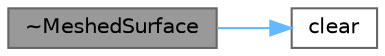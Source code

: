digraph "~MeshedSurface"
{
 // LATEX_PDF_SIZE
  bgcolor="transparent";
  edge [fontname=Helvetica,fontsize=10,labelfontname=Helvetica,labelfontsize=10];
  node [fontname=Helvetica,fontsize=10,shape=box,height=0.2,width=0.4];
  rankdir="LR";
  Node1 [id="Node000001",label="~MeshedSurface",height=0.2,width=0.4,color="gray40", fillcolor="grey60", style="filled", fontcolor="black",tooltip=" "];
  Node1 -> Node2 [id="edge1_Node000001_Node000002",color="steelblue1",style="solid",tooltip=" "];
  Node2 [id="Node000002",label="clear",height=0.2,width=0.4,color="grey40", fillcolor="white", style="filled",URL="$convertProcessorPatches_8H.html#aebdde09a313caf72a51d84e8b92c7aa5",tooltip=" "];
}
